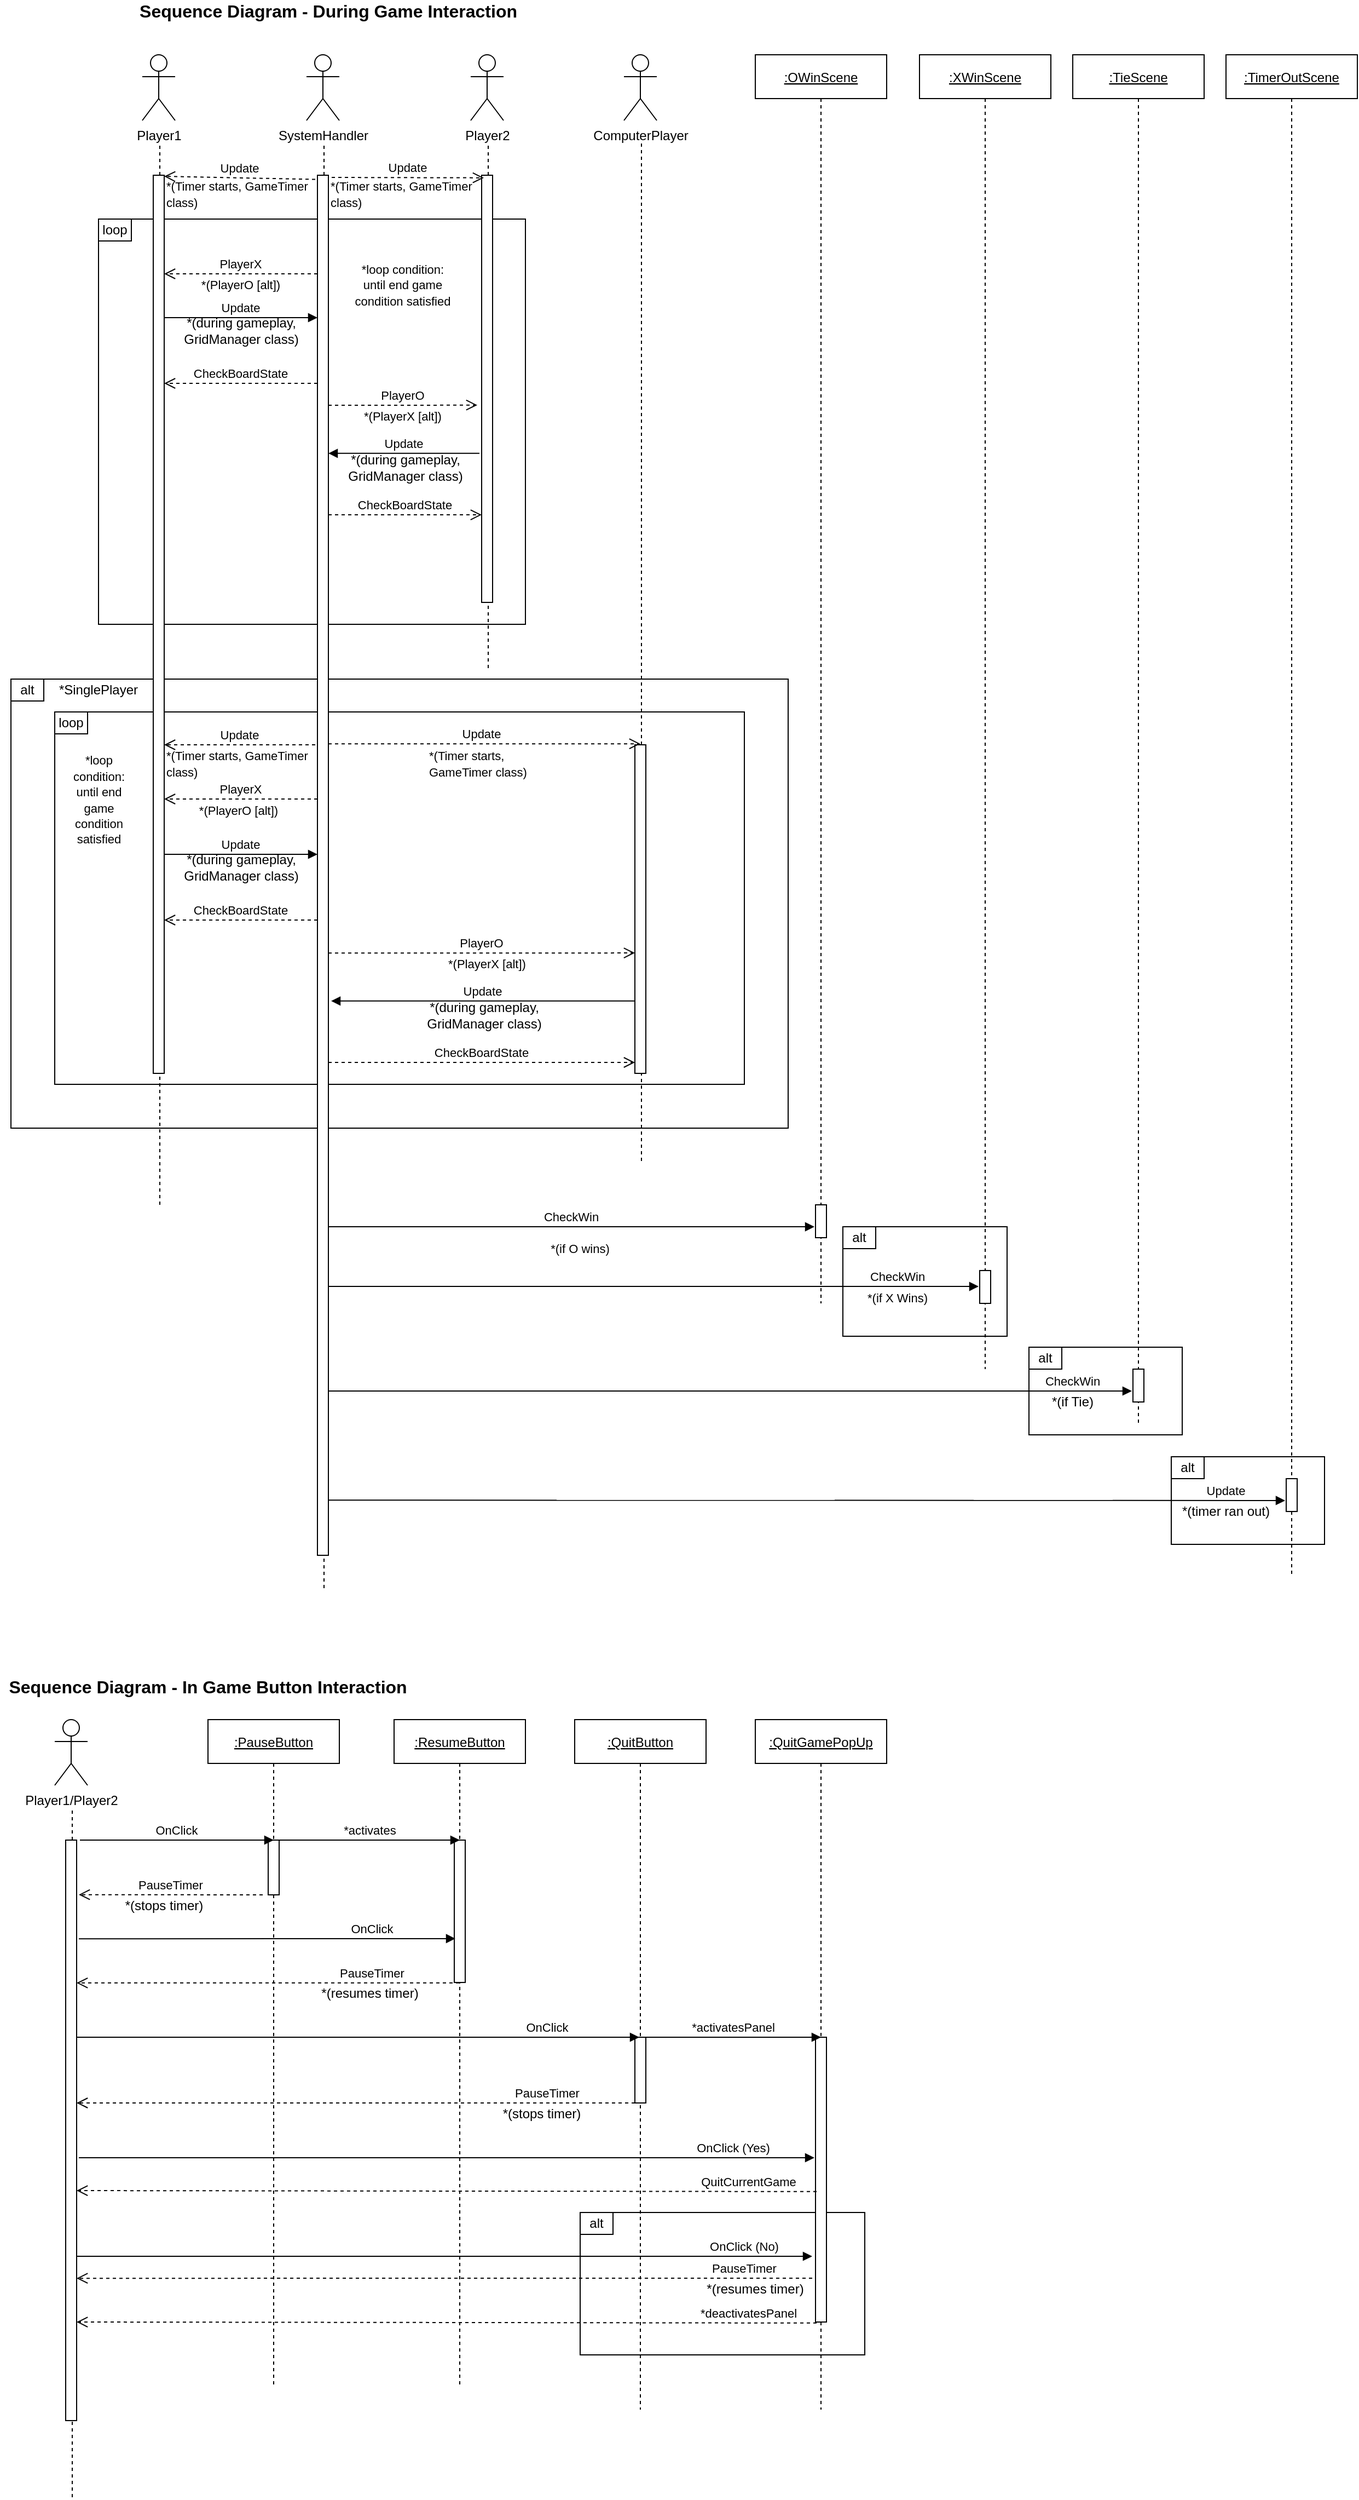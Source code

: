 <mxfile version="14.4.9" type="device"><diagram id="kgpKYQtTHZ0yAKxKKP6v" name="Page-1"><mxGraphModel dx="1888" dy="519" grid="1" gridSize="10" guides="1" tooltips="1" connect="1" arrows="1" fold="1" page="1" pageScale="1" pageWidth="850" pageHeight="1100" math="0" shadow="0"><root><mxCell id="0"/><mxCell id="1" parent="0"/><mxCell id="7MYBDV79qJTuQbPs7ltk-151" value="" style="rounded=0;whiteSpace=wrap;html=1;" vertex="1" parent="1"><mxGeometry x="460" y="2050" width="260" height="130" as="geometry"/></mxCell><mxCell id="7MYBDV79qJTuQbPs7ltk-113" value="" style="rounded=0;whiteSpace=wrap;html=1;" vertex="1" parent="1"><mxGeometry x="1000" y="1360" width="140" height="80" as="geometry"/></mxCell><mxCell id="7MYBDV79qJTuQbPs7ltk-107" value="" style="rounded=0;whiteSpace=wrap;html=1;" vertex="1" parent="1"><mxGeometry x="870" y="1260" width="140" height="80" as="geometry"/></mxCell><mxCell id="7MYBDV79qJTuQbPs7ltk-100" value="" style="rounded=0;whiteSpace=wrap;html=1;" vertex="1" parent="1"><mxGeometry x="700" y="1150" width="150" height="100" as="geometry"/></mxCell><mxCell id="7MYBDV79qJTuQbPs7ltk-56" value="" style="rounded=0;whiteSpace=wrap;html=1;" vertex="1" parent="1"><mxGeometry x="-60" y="650" width="710" height="410" as="geometry"/></mxCell><mxCell id="7MYBDV79qJTuQbPs7ltk-59" value="" style="rounded=0;whiteSpace=wrap;html=1;" vertex="1" parent="1"><mxGeometry x="-20" y="680" width="630" height="340" as="geometry"/></mxCell><mxCell id="7MYBDV79qJTuQbPs7ltk-36" value="" style="rounded=0;whiteSpace=wrap;html=1;" vertex="1" parent="1"><mxGeometry x="20" y="230" width="390" height="370" as="geometry"/></mxCell><mxCell id="7MYBDV79qJTuQbPs7ltk-1" value="&lt;font style=&quot;font-size: 16px&quot;&gt;&lt;b&gt;Sequence Diagram - During Game Interaction&lt;/b&gt;&lt;/font&gt;" style="text;html=1;strokeColor=none;fillColor=none;align=center;verticalAlign=middle;whiteSpace=wrap;rounded=0;" vertex="1" parent="1"><mxGeometry x="40" y="30" width="380" height="20" as="geometry"/></mxCell><mxCell id="7MYBDV79qJTuQbPs7ltk-13" value="" style="endArrow=none;dashed=1;html=1;" edge="1" parent="1" source="7MYBDV79qJTuQbPs7ltk-14"><mxGeometry width="50" height="50" relative="1" as="geometry"><mxPoint x="76" y="370" as="sourcePoint"/><mxPoint x="76" y="160" as="targetPoint"/></mxGeometry></mxCell><mxCell id="7MYBDV79qJTuQbPs7ltk-14" value="" style="points=[];perimeter=orthogonalPerimeter;rounded=0;shadow=0;strokeWidth=1;" vertex="1" parent="1"><mxGeometry x="70" y="190" width="10" height="820" as="geometry"/></mxCell><mxCell id="7MYBDV79qJTuQbPs7ltk-15" value="" style="endArrow=none;dashed=1;html=1;" edge="1" parent="1" target="7MYBDV79qJTuQbPs7ltk-14"><mxGeometry width="50" height="50" relative="1" as="geometry"><mxPoint x="76" y="1130" as="sourcePoint"/><mxPoint x="76" y="160" as="targetPoint"/></mxGeometry></mxCell><mxCell id="7MYBDV79qJTuQbPs7ltk-16" value="&lt;div&gt;SystemHandler&lt;/div&gt;&lt;div&gt;&lt;br&gt;&lt;/div&gt;" style="shape=umlActor;verticalLabelPosition=bottom;verticalAlign=top;html=1;outlineConnect=0;" vertex="1" parent="1"><mxGeometry x="210" y="80" width="30" height="60" as="geometry"/></mxCell><mxCell id="7MYBDV79qJTuQbPs7ltk-17" value="" style="endArrow=none;dashed=1;html=1;" edge="1" parent="1" source="7MYBDV79qJTuQbPs7ltk-18"><mxGeometry width="50" height="50" relative="1" as="geometry"><mxPoint x="226" y="370" as="sourcePoint"/><mxPoint x="226" y="160" as="targetPoint"/></mxGeometry></mxCell><mxCell id="7MYBDV79qJTuQbPs7ltk-18" value="" style="points=[];perimeter=orthogonalPerimeter;rounded=0;shadow=0;strokeWidth=1;" vertex="1" parent="1"><mxGeometry x="220" y="190" width="10" height="1260" as="geometry"/></mxCell><mxCell id="7MYBDV79qJTuQbPs7ltk-19" value="" style="endArrow=none;dashed=1;html=1;" edge="1" parent="1" target="7MYBDV79qJTuQbPs7ltk-18"><mxGeometry width="50" height="50" relative="1" as="geometry"><mxPoint x="226" y="1480" as="sourcePoint"/><mxPoint x="226" y="160" as="targetPoint"/></mxGeometry></mxCell><mxCell id="7MYBDV79qJTuQbPs7ltk-20" value="&lt;div&gt;Player2&lt;/div&gt;&lt;div&gt;&lt;br&gt;&lt;/div&gt;" style="shape=umlActor;verticalLabelPosition=bottom;verticalAlign=top;html=1;outlineConnect=0;" vertex="1" parent="1"><mxGeometry x="360" y="80" width="30" height="60" as="geometry"/></mxCell><mxCell id="7MYBDV79qJTuQbPs7ltk-21" value="" style="endArrow=none;dashed=1;html=1;" edge="1" parent="1" source="7MYBDV79qJTuQbPs7ltk-22"><mxGeometry width="50" height="50" relative="1" as="geometry"><mxPoint x="376" y="370" as="sourcePoint"/><mxPoint x="376" y="160" as="targetPoint"/></mxGeometry></mxCell><mxCell id="7MYBDV79qJTuQbPs7ltk-22" value="" style="points=[];perimeter=orthogonalPerimeter;rounded=0;shadow=0;strokeWidth=1;" vertex="1" parent="1"><mxGeometry x="370" y="190" width="10" height="390" as="geometry"/></mxCell><mxCell id="7MYBDV79qJTuQbPs7ltk-23" value="" style="endArrow=none;dashed=1;html=1;" edge="1" parent="1" target="7MYBDV79qJTuQbPs7ltk-22"><mxGeometry width="50" height="50" relative="1" as="geometry"><mxPoint x="376" y="640" as="sourcePoint"/><mxPoint x="376" y="160" as="targetPoint"/></mxGeometry></mxCell><mxCell id="7MYBDV79qJTuQbPs7ltk-25" value="&lt;div&gt;ComputerPlayer&lt;/div&gt;&lt;div&gt;&lt;br&gt;&lt;/div&gt;" style="shape=umlActor;verticalLabelPosition=bottom;verticalAlign=top;html=1;outlineConnect=0;" vertex="1" parent="1"><mxGeometry x="500" y="80" width="30" height="60" as="geometry"/></mxCell><mxCell id="7MYBDV79qJTuQbPs7ltk-26" value="" style="endArrow=none;dashed=1;html=1;" edge="1" parent="1" source="7MYBDV79qJTuQbPs7ltk-27"><mxGeometry width="50" height="50" relative="1" as="geometry"><mxPoint x="516" y="370" as="sourcePoint"/><mxPoint x="516" y="160" as="targetPoint"/></mxGeometry></mxCell><mxCell id="7MYBDV79qJTuQbPs7ltk-27" value="" style="points=[];perimeter=orthogonalPerimeter;rounded=0;shadow=0;strokeWidth=1;" vertex="1" parent="1"><mxGeometry x="510" y="710" width="10" height="300" as="geometry"/></mxCell><mxCell id="7MYBDV79qJTuQbPs7ltk-28" value="" style="endArrow=none;dashed=1;html=1;" edge="1" parent="1" target="7MYBDV79qJTuQbPs7ltk-27"><mxGeometry width="50" height="50" relative="1" as="geometry"><mxPoint x="516" y="1090" as="sourcePoint"/><mxPoint x="516" y="160" as="targetPoint"/></mxGeometry></mxCell><mxCell id="7MYBDV79qJTuQbPs7ltk-30" value="Update " style="verticalAlign=bottom;endArrow=open;dashed=1;endSize=8;shadow=0;strokeWidth=1;entryX=0.2;entryY=0.006;entryDx=0;entryDy=0;entryPerimeter=0;" edge="1" parent="1" target="7MYBDV79qJTuQbPs7ltk-22"><mxGeometry relative="1" as="geometry"><mxPoint x="600" y="210.0" as="targetPoint"/><mxPoint x="233" y="192" as="sourcePoint"/></mxGeometry></mxCell><mxCell id="7MYBDV79qJTuQbPs7ltk-31" value="Update " style="verticalAlign=bottom;endArrow=open;dashed=1;endSize=8;exitX=-0.2;exitY=0.003;shadow=0;strokeWidth=1;exitDx=0;exitDy=0;exitPerimeter=0;" edge="1" parent="1" source="7MYBDV79qJTuQbPs7ltk-18"><mxGeometry relative="1" as="geometry"><mxPoint x="80" y="191" as="targetPoint"/><mxPoint x="210" y="240.0" as="sourcePoint"/></mxGeometry></mxCell><mxCell id="7MYBDV79qJTuQbPs7ltk-33" value="&lt;br&gt;&lt;div align=&quot;left&quot;&gt;&lt;font style=&quot;font-size: 11px&quot;&gt;*(Timer starts, GameTimer class)&lt;/font&gt;&lt;/div&gt;" style="text;html=1;strokeColor=none;fillColor=none;align=left;verticalAlign=middle;whiteSpace=wrap;rounded=0;" vertex="1" parent="1"><mxGeometry x="80" y="170" width="140" height="60" as="geometry"/></mxCell><mxCell id="7MYBDV79qJTuQbPs7ltk-37" value="loop" style="rounded=0;whiteSpace=wrap;html=1;" vertex="1" parent="1"><mxGeometry x="20" y="230" width="30" height="20" as="geometry"/></mxCell><mxCell id="7MYBDV79qJTuQbPs7ltk-39" value="Update" style="verticalAlign=bottom;endArrow=block;shadow=0;strokeWidth=1;" edge="1" parent="1"><mxGeometry relative="1" as="geometry"><mxPoint x="80" y="320.0" as="sourcePoint"/><mxPoint x="220" y="320" as="targetPoint"/></mxGeometry></mxCell><mxCell id="7MYBDV79qJTuQbPs7ltk-40" value="&lt;div align=&quot;center&quot;&gt;&lt;font style=&quot;font-size: 11px&quot;&gt;*loop condition: until end game condition satisfied&lt;br&gt;&lt;/font&gt;&lt;/div&gt;" style="text;html=1;strokeColor=none;fillColor=none;align=center;verticalAlign=middle;whiteSpace=wrap;rounded=0;" vertex="1" parent="1"><mxGeometry x="247.5" y="250" width="100" height="80" as="geometry"/></mxCell><mxCell id="7MYBDV79qJTuQbPs7ltk-42" value="PlayerX" style="verticalAlign=bottom;endArrow=open;dashed=1;endSize=8;shadow=0;strokeWidth=1;" edge="1" parent="1"><mxGeometry relative="1" as="geometry"><mxPoint x="80" y="280.0" as="targetPoint"/><mxPoint x="220" y="280" as="sourcePoint"/></mxGeometry></mxCell><mxCell id="7MYBDV79qJTuQbPs7ltk-43" value="&lt;font style=&quot;font-size: 11px&quot;&gt;*(PlayerO [alt])&lt;/font&gt;" style="text;html=1;strokeColor=none;fillColor=none;align=center;verticalAlign=middle;whiteSpace=wrap;rounded=0;" vertex="1" parent="1"><mxGeometry x="85" y="280" width="130" height="20" as="geometry"/></mxCell><mxCell id="7MYBDV79qJTuQbPs7ltk-45" value="&lt;br&gt;&lt;div align=&quot;center&quot;&gt;*(during gameplay, GridManager class)&lt;/div&gt;" style="text;html=1;strokeColor=none;fillColor=none;align=center;verticalAlign=middle;whiteSpace=wrap;rounded=0;" vertex="1" parent="1"><mxGeometry x="82.5" y="300" width="135" height="50" as="geometry"/></mxCell><mxCell id="7MYBDV79qJTuQbPs7ltk-46" value="&lt;br&gt;&lt;div align=&quot;left&quot;&gt;&lt;font style=&quot;font-size: 11px&quot;&gt;*(Timer starts, GameTimer class)&lt;/font&gt;&lt;/div&gt;" style="text;html=1;strokeColor=none;fillColor=none;align=left;verticalAlign=middle;whiteSpace=wrap;rounded=0;" vertex="1" parent="1"><mxGeometry x="230" y="170" width="140" height="60" as="geometry"/></mxCell><mxCell id="7MYBDV79qJTuQbPs7ltk-47" value="CheckBoardState" style="verticalAlign=bottom;endArrow=open;dashed=1;endSize=8;shadow=0;strokeWidth=1;" edge="1" parent="1" source="7MYBDV79qJTuQbPs7ltk-18"><mxGeometry relative="1" as="geometry"><mxPoint x="80" y="380.0" as="targetPoint"/><mxPoint x="210" y="380" as="sourcePoint"/></mxGeometry></mxCell><mxCell id="7MYBDV79qJTuQbPs7ltk-48" value="PlayerO" style="verticalAlign=bottom;endArrow=open;dashed=1;endSize=8;shadow=0;strokeWidth=1;entryX=-0.4;entryY=0.538;entryDx=0;entryDy=0;entryPerimeter=0;" edge="1" parent="1" source="7MYBDV79qJTuQbPs7ltk-18" target="7MYBDV79qJTuQbPs7ltk-22"><mxGeometry relative="1" as="geometry"><mxPoint x="330" y="390.0" as="targetPoint"/><mxPoint x="470" y="390" as="sourcePoint"/><Array as="points"><mxPoint x="310" y="400"/></Array></mxGeometry></mxCell><mxCell id="7MYBDV79qJTuQbPs7ltk-49" value="&lt;font style=&quot;font-size: 11px&quot;&gt;*(PlayerX [alt])&lt;/font&gt;" style="text;html=1;strokeColor=none;fillColor=none;align=center;verticalAlign=middle;whiteSpace=wrap;rounded=0;" vertex="1" parent="1"><mxGeometry x="232.5" y="400" width="130" height="20" as="geometry"/></mxCell><mxCell id="7MYBDV79qJTuQbPs7ltk-51" value="Update" style="verticalAlign=bottom;endArrow=block;shadow=0;strokeWidth=1;exitX=-0.2;exitY=0.651;exitDx=0;exitDy=0;exitPerimeter=0;" edge="1" parent="1" source="7MYBDV79qJTuQbPs7ltk-22" target="7MYBDV79qJTuQbPs7ltk-18"><mxGeometry relative="1" as="geometry"><mxPoint x="440" y="405.0" as="sourcePoint"/><mxPoint x="232" y="441" as="targetPoint"/></mxGeometry></mxCell><mxCell id="7MYBDV79qJTuQbPs7ltk-52" value="&lt;br&gt;&lt;div align=&quot;center&quot;&gt;*(during gameplay, GridManager class)&lt;/div&gt;" style="text;html=1;strokeColor=none;fillColor=none;align=center;verticalAlign=middle;whiteSpace=wrap;rounded=0;" vertex="1" parent="1"><mxGeometry x="232.5" y="430" width="135" height="40" as="geometry"/></mxCell><mxCell id="7MYBDV79qJTuQbPs7ltk-55" value="CheckBoardState" style="verticalAlign=bottom;endArrow=open;dashed=1;endSize=8;shadow=0;strokeWidth=1;entryX=0;entryY=0.795;entryDx=0;entryDy=0;entryPerimeter=0;" edge="1" parent="1" source="7MYBDV79qJTuQbPs7ltk-18" target="7MYBDV79qJTuQbPs7ltk-22"><mxGeometry relative="1" as="geometry"><mxPoint x="110" y="500.07" as="targetPoint"/><mxPoint x="250" y="500.0" as="sourcePoint"/></mxGeometry></mxCell><mxCell id="7MYBDV79qJTuQbPs7ltk-57" value="alt" style="rounded=0;whiteSpace=wrap;html=1;" vertex="1" parent="1"><mxGeometry x="-60" y="650" width="30" height="20" as="geometry"/></mxCell><mxCell id="7MYBDV79qJTuQbPs7ltk-58" value="*SinglePlayer" style="text;html=1;strokeColor=none;fillColor=none;align=center;verticalAlign=middle;whiteSpace=wrap;rounded=0;" vertex="1" parent="1"><mxGeometry x="-30" y="645" width="100" height="30" as="geometry"/></mxCell><mxCell id="7MYBDV79qJTuQbPs7ltk-60" value="loop" style="rounded=0;whiteSpace=wrap;html=1;" vertex="1" parent="1"><mxGeometry x="-20" y="680" width="30" height="20" as="geometry"/></mxCell><mxCell id="7MYBDV79qJTuQbPs7ltk-61" value="&lt;div align=&quot;center&quot;&gt;&lt;font style=&quot;font-size: 11px&quot;&gt;*loop condition: until end game condition satisfied&lt;br&gt;&lt;/font&gt;&lt;/div&gt;" style="text;html=1;strokeColor=none;fillColor=none;align=center;verticalAlign=middle;whiteSpace=wrap;rounded=0;" vertex="1" parent="1"><mxGeometry x="-12.5" y="720" width="65" height="80" as="geometry"/></mxCell><mxCell id="7MYBDV79qJTuQbPs7ltk-62" value="&lt;br&gt;&lt;div align=&quot;left&quot;&gt;&lt;font style=&quot;font-size: 11px&quot;&gt;*(Timer starts, GameTimer class)&lt;/font&gt;&lt;/div&gt;" style="text;html=1;strokeColor=none;fillColor=none;align=left;verticalAlign=middle;whiteSpace=wrap;rounded=0;" vertex="1" parent="1"><mxGeometry x="320" y="690" width="130" height="60" as="geometry"/></mxCell><mxCell id="7MYBDV79qJTuQbPs7ltk-63" value="Update " style="verticalAlign=bottom;endArrow=open;dashed=1;endSize=8;shadow=0;strokeWidth=1;" edge="1" parent="1"><mxGeometry relative="1" as="geometry"><mxPoint x="80" y="710" as="targetPoint"/><mxPoint x="218" y="710" as="sourcePoint"/></mxGeometry></mxCell><mxCell id="7MYBDV79qJTuQbPs7ltk-64" value="Update " style="verticalAlign=bottom;endArrow=open;dashed=1;endSize=8;shadow=0;strokeWidth=1;entryX=0.5;entryY=-0.003;entryDx=0;entryDy=0;entryPerimeter=0;" edge="1" parent="1" source="7MYBDV79qJTuQbPs7ltk-18" target="7MYBDV79qJTuQbPs7ltk-27"><mxGeometry x="-0.018" relative="1" as="geometry"><mxPoint x="231" y="720" as="targetPoint"/><mxPoint x="369" y="720" as="sourcePoint"/><mxPoint as="offset"/></mxGeometry></mxCell><mxCell id="7MYBDV79qJTuQbPs7ltk-66" value="&lt;br&gt;&lt;div align=&quot;left&quot;&gt;&lt;font style=&quot;font-size: 11px&quot;&gt;*(Timer starts, GameTimer class)&lt;/font&gt;&lt;/div&gt;" style="text;html=1;strokeColor=none;fillColor=none;align=left;verticalAlign=middle;whiteSpace=wrap;rounded=0;" vertex="1" parent="1"><mxGeometry x="80" y="690" width="140" height="60" as="geometry"/></mxCell><mxCell id="7MYBDV79qJTuQbPs7ltk-67" value="&lt;font style=&quot;font-size: 11px&quot;&gt;*(PlayerO [alt])&lt;/font&gt;" style="text;html=1;strokeColor=none;fillColor=none;align=center;verticalAlign=middle;whiteSpace=wrap;rounded=0;" vertex="1" parent="1"><mxGeometry x="82.5" y="760" width="130" height="20" as="geometry"/></mxCell><mxCell id="7MYBDV79qJTuQbPs7ltk-68" value="PlayerX" style="verticalAlign=bottom;endArrow=open;dashed=1;endSize=8;shadow=0;strokeWidth=1;" edge="1" parent="1"><mxGeometry relative="1" as="geometry"><mxPoint x="80" y="759.5" as="targetPoint"/><mxPoint x="220" y="759.5" as="sourcePoint"/></mxGeometry></mxCell><mxCell id="7MYBDV79qJTuQbPs7ltk-73" value="Update" style="verticalAlign=bottom;endArrow=block;shadow=0;strokeWidth=1;" edge="1" parent="1"><mxGeometry relative="1" as="geometry"><mxPoint x="80" y="810" as="sourcePoint"/><mxPoint x="220" y="810" as="targetPoint"/></mxGeometry></mxCell><mxCell id="7MYBDV79qJTuQbPs7ltk-75" value="&lt;br&gt;&lt;div align=&quot;center&quot;&gt;*(during gameplay, GridManager class)&lt;/div&gt;" style="text;html=1;strokeColor=none;fillColor=none;align=center;verticalAlign=middle;whiteSpace=wrap;rounded=0;" vertex="1" parent="1"><mxGeometry x="82.5" y="790" width="135" height="50" as="geometry"/></mxCell><mxCell id="7MYBDV79qJTuQbPs7ltk-79" value="CheckBoardState" style="verticalAlign=bottom;endArrow=open;dashed=1;endSize=8;shadow=0;strokeWidth=1;" edge="1" parent="1"><mxGeometry relative="1" as="geometry"><mxPoint x="80" y="870.0" as="targetPoint"/><mxPoint x="220" y="870.0" as="sourcePoint"/></mxGeometry></mxCell><mxCell id="7MYBDV79qJTuQbPs7ltk-80" value="PlayerO" style="verticalAlign=bottom;endArrow=open;dashed=1;endSize=8;shadow=0;strokeWidth=1;entryX=-0.4;entryY=0.538;entryDx=0;entryDy=0;entryPerimeter=0;" edge="1" parent="1" source="7MYBDV79qJTuQbPs7ltk-18"><mxGeometry relative="1" as="geometry"><mxPoint x="510" y="900" as="targetPoint"/><mxPoint x="374" y="900.18" as="sourcePoint"/><Array as="points"><mxPoint x="454" y="900.18"/></Array></mxGeometry></mxCell><mxCell id="7MYBDV79qJTuQbPs7ltk-81" value="&lt;font style=&quot;font-size: 11px&quot;&gt;*(PlayerX [alt])&lt;/font&gt;" style="text;html=1;strokeColor=none;fillColor=none;align=center;verticalAlign=middle;whiteSpace=wrap;rounded=0;" vertex="1" parent="1"><mxGeometry x="310" y="900.0" width="130" height="20" as="geometry"/></mxCell><mxCell id="7MYBDV79qJTuQbPs7ltk-82" value="Update" style="verticalAlign=bottom;endArrow=block;shadow=0;strokeWidth=1;" edge="1" parent="1" source="7MYBDV79qJTuQbPs7ltk-27"><mxGeometry relative="1" as="geometry"><mxPoint x="370.5" y="943.89" as="sourcePoint"/><mxPoint x="232.5" y="943.89" as="targetPoint"/></mxGeometry></mxCell><mxCell id="7MYBDV79qJTuQbPs7ltk-83" value="&lt;br&gt;&lt;div align=&quot;center&quot;&gt;*(during gameplay, GridManager class)&lt;/div&gt;" style="text;html=1;strokeColor=none;fillColor=none;align=center;verticalAlign=middle;whiteSpace=wrap;rounded=0;" vertex="1" parent="1"><mxGeometry x="305" y="930" width="135" height="40" as="geometry"/></mxCell><mxCell id="7MYBDV79qJTuQbPs7ltk-84" value="CheckBoardState" style="verticalAlign=bottom;endArrow=open;dashed=1;endSize=8;shadow=0;strokeWidth=1;entryX=0;entryY=0.795;entryDx=0;entryDy=0;entryPerimeter=0;" edge="1" parent="1" source="7MYBDV79qJTuQbPs7ltk-18"><mxGeometry relative="1" as="geometry"><mxPoint x="510" y="1000" as="targetPoint"/><mxPoint x="370" y="1000" as="sourcePoint"/></mxGeometry></mxCell><mxCell id="7MYBDV79qJTuQbPs7ltk-85" value=":OWinScene" style="shape=umlLifeline;perimeter=lifelinePerimeter;container=1;collapsible=0;recursiveResize=0;rounded=0;shadow=0;strokeWidth=1;size=40;fontStyle=4" vertex="1" parent="1"><mxGeometry x="620" y="80" width="120" height="1140" as="geometry"/></mxCell><mxCell id="7MYBDV79qJTuQbPs7ltk-86" value="" style="points=[];perimeter=orthogonalPerimeter;rounded=0;shadow=0;strokeWidth=1;" vertex="1" parent="7MYBDV79qJTuQbPs7ltk-85"><mxGeometry x="55" y="1050" width="10" height="30" as="geometry"/></mxCell><mxCell id="7MYBDV79qJTuQbPs7ltk-87" value=":XWinScene" style="shape=umlLifeline;perimeter=lifelinePerimeter;container=1;collapsible=0;recursiveResize=0;rounded=0;shadow=0;strokeWidth=1;size=40;fontStyle=4" vertex="1" parent="1"><mxGeometry x="770" y="80" width="120" height="1200" as="geometry"/></mxCell><mxCell id="7MYBDV79qJTuQbPs7ltk-89" value=":TieScene" style="shape=umlLifeline;perimeter=lifelinePerimeter;container=1;collapsible=0;recursiveResize=0;rounded=0;shadow=0;strokeWidth=1;size=40;fontStyle=4" vertex="1" parent="1"><mxGeometry x="910" y="80" width="120" height="1250" as="geometry"/></mxCell><mxCell id="7MYBDV79qJTuQbPs7ltk-103" value="" style="points=[];perimeter=orthogonalPerimeter;rounded=0;shadow=0;strokeWidth=1;" vertex="1" parent="7MYBDV79qJTuQbPs7ltk-89"><mxGeometry x="55" y="1200" width="10" height="30" as="geometry"/></mxCell><mxCell id="7MYBDV79qJTuQbPs7ltk-91" value=":TimerOutScene" style="shape=umlLifeline;perimeter=lifelinePerimeter;container=1;collapsible=0;recursiveResize=0;rounded=0;shadow=0;strokeWidth=1;size=40;fontStyle=4" vertex="1" parent="1"><mxGeometry x="1050" y="80" width="120" height="1390" as="geometry"/></mxCell><mxCell id="7MYBDV79qJTuQbPs7ltk-109" value="" style="points=[];perimeter=orthogonalPerimeter;rounded=0;shadow=0;strokeWidth=1;" vertex="1" parent="7MYBDV79qJTuQbPs7ltk-91"><mxGeometry x="55" y="1300" width="10" height="30" as="geometry"/></mxCell><mxCell id="7MYBDV79qJTuQbPs7ltk-94" value="CheckWin" style="verticalAlign=bottom;endArrow=block;shadow=0;strokeWidth=1;entryX=-0.1;entryY=0.667;entryDx=0;entryDy=0;entryPerimeter=0;" edge="1" parent="1" target="7MYBDV79qJTuQbPs7ltk-86"><mxGeometry relative="1" as="geometry"><mxPoint x="230" y="1150" as="sourcePoint"/><mxPoint x="670" y="1150" as="targetPoint"/></mxGeometry></mxCell><mxCell id="7MYBDV79qJTuQbPs7ltk-95" value="&lt;font style=&quot;font-size: 11px&quot;&gt;*(if X Wins)&lt;/font&gt;" style="text;html=1;strokeColor=none;fillColor=none;align=center;verticalAlign=middle;whiteSpace=wrap;rounded=0;" vertex="1" parent="1"><mxGeometry x="700" y="1200" width="100" height="30" as="geometry"/></mxCell><mxCell id="7MYBDV79qJTuQbPs7ltk-97" value="" style="points=[];perimeter=orthogonalPerimeter;rounded=0;shadow=0;strokeWidth=1;" vertex="1" parent="1"><mxGeometry x="825" y="1190" width="10" height="30" as="geometry"/></mxCell><mxCell id="7MYBDV79qJTuQbPs7ltk-98" value="CheckWin" style="verticalAlign=bottom;endArrow=block;shadow=0;strokeWidth=1;entryX=-0.1;entryY=0.667;entryDx=0;entryDy=0;entryPerimeter=0;" edge="1" parent="1" source="7MYBDV79qJTuQbPs7ltk-18"><mxGeometry x="0.751" relative="1" as="geometry"><mxPoint x="380" y="1204.5" as="sourcePoint"/><mxPoint x="824" y="1204.51" as="targetPoint"/><mxPoint as="offset"/></mxGeometry></mxCell><mxCell id="7MYBDV79qJTuQbPs7ltk-99" value="*(stops timer)" style="text;html=1;strokeColor=none;fillColor=none;align=center;verticalAlign=middle;whiteSpace=wrap;rounded=0;" vertex="1" parent="1"><mxGeometry x="30" y="1760" width="100" height="20" as="geometry"/></mxCell><mxCell id="7MYBDV79qJTuQbPs7ltk-102" value="alt" style="rounded=0;whiteSpace=wrap;html=1;" vertex="1" parent="1"><mxGeometry x="700" y="1150" width="30" height="20" as="geometry"/></mxCell><mxCell id="7MYBDV79qJTuQbPs7ltk-104" value="CheckWin" style="verticalAlign=bottom;endArrow=block;shadow=0;strokeWidth=1;entryX=-0.1;entryY=0.667;entryDx=0;entryDy=0;entryPerimeter=0;" edge="1" parent="1" source="7MYBDV79qJTuQbPs7ltk-18"><mxGeometry x="0.853" relative="1" as="geometry"><mxPoint x="370" y="1300" as="sourcePoint"/><mxPoint x="964" y="1300" as="targetPoint"/><mxPoint as="offset"/></mxGeometry></mxCell><mxCell id="7MYBDV79qJTuQbPs7ltk-106" value="*(if Tie)" style="text;html=1;strokeColor=none;fillColor=none;align=center;verticalAlign=middle;whiteSpace=wrap;rounded=0;" vertex="1" parent="1"><mxGeometry x="860" y="1300" width="100" height="20" as="geometry"/></mxCell><mxCell id="7MYBDV79qJTuQbPs7ltk-108" value="alt" style="rounded=0;whiteSpace=wrap;html=1;" vertex="1" parent="1"><mxGeometry x="870" y="1260" width="30" height="20" as="geometry"/></mxCell><mxCell id="7MYBDV79qJTuQbPs7ltk-111" value="Update" style="verticalAlign=bottom;endArrow=block;shadow=0;strokeWidth=1;entryX=-0.1;entryY=0.667;entryDx=0;entryDy=0;entryPerimeter=0;exitX=1;exitY=0.96;exitDx=0;exitDy=0;exitPerimeter=0;" edge="1" parent="1" source="7MYBDV79qJTuQbPs7ltk-18"><mxGeometry x="0.876" relative="1" as="geometry"><mxPoint x="370" y="1400" as="sourcePoint"/><mxPoint x="1104" y="1400" as="targetPoint"/><mxPoint as="offset"/></mxGeometry></mxCell><mxCell id="7MYBDV79qJTuQbPs7ltk-112" value="*(timer ran out)" style="text;html=1;strokeColor=none;fillColor=none;align=center;verticalAlign=middle;whiteSpace=wrap;rounded=0;" vertex="1" parent="1"><mxGeometry x="1000" y="1400" width="100" height="20" as="geometry"/></mxCell><mxCell id="7MYBDV79qJTuQbPs7ltk-114" value="alt" style="rounded=0;whiteSpace=wrap;html=1;" vertex="1" parent="1"><mxGeometry x="1000" y="1360" width="30" height="20" as="geometry"/></mxCell><mxCell id="7MYBDV79qJTuQbPs7ltk-115" value="&lt;font style=&quot;font-size: 16px&quot;&gt;&lt;b&gt;Sequence Diagram - In Game Button Interaction&lt;br&gt;&lt;/b&gt;&lt;/font&gt;" style="text;html=1;strokeColor=none;fillColor=none;align=center;verticalAlign=middle;whiteSpace=wrap;rounded=0;" vertex="1" parent="1"><mxGeometry x="-70" y="1560" width="380" height="20" as="geometry"/></mxCell><mxCell id="7MYBDV79qJTuQbPs7ltk-116" value="&lt;div&gt;Player1&lt;/div&gt;&lt;div&gt;&lt;br&gt;&lt;/div&gt;" style="shape=umlActor;verticalLabelPosition=bottom;verticalAlign=top;html=1;outlineConnect=0;" vertex="1" parent="1"><mxGeometry x="60" y="80" width="30" height="60" as="geometry"/></mxCell><mxCell id="7MYBDV79qJTuQbPs7ltk-119" value="Player1/Player2" style="shape=umlActor;verticalLabelPosition=bottom;verticalAlign=top;html=1;outlineConnect=0;" vertex="1" parent="1"><mxGeometry x="-20" y="1600" width="30" height="60" as="geometry"/></mxCell><mxCell id="7MYBDV79qJTuQbPs7ltk-120" value="" style="endArrow=none;dashed=1;html=1;" edge="1" parent="1" source="7MYBDV79qJTuQbPs7ltk-121"><mxGeometry width="50" height="50" relative="1" as="geometry"><mxPoint x="-4" y="1890" as="sourcePoint"/><mxPoint x="-4" y="1680" as="targetPoint"/></mxGeometry></mxCell><mxCell id="7MYBDV79qJTuQbPs7ltk-121" value="" style="points=[];perimeter=orthogonalPerimeter;rounded=0;shadow=0;strokeWidth=1;" vertex="1" parent="1"><mxGeometry x="-10" y="1710" width="10" height="530" as="geometry"/></mxCell><mxCell id="7MYBDV79qJTuQbPs7ltk-122" value="" style="endArrow=none;dashed=1;html=1;" edge="1" parent="1" target="7MYBDV79qJTuQbPs7ltk-121"><mxGeometry width="50" height="50" relative="1" as="geometry"><mxPoint x="-4" y="2310" as="sourcePoint"/><mxPoint x="-4" y="1680" as="targetPoint"/></mxGeometry></mxCell><mxCell id="7MYBDV79qJTuQbPs7ltk-123" value=":PauseButton" style="shape=umlLifeline;perimeter=lifelinePerimeter;container=1;collapsible=0;recursiveResize=0;rounded=0;shadow=0;strokeWidth=1;size=40;fontStyle=4" vertex="1" parent="1"><mxGeometry x="120" y="1600" width="120" height="610" as="geometry"/></mxCell><mxCell id="7MYBDV79qJTuQbPs7ltk-125" value="" style="points=[];perimeter=orthogonalPerimeter;rounded=0;shadow=0;strokeWidth=1;" vertex="1" parent="7MYBDV79qJTuQbPs7ltk-123"><mxGeometry x="55" y="110" width="10" height="50" as="geometry"/></mxCell><mxCell id="7MYBDV79qJTuQbPs7ltk-126" value=":ResumeButton" style="shape=umlLifeline;perimeter=lifelinePerimeter;container=1;collapsible=0;recursiveResize=0;rounded=0;shadow=0;strokeWidth=1;size=40;fontStyle=4" vertex="1" parent="1"><mxGeometry x="290" y="1600" width="120" height="610" as="geometry"/></mxCell><mxCell id="7MYBDV79qJTuQbPs7ltk-128" value="" style="points=[];perimeter=orthogonalPerimeter;rounded=0;shadow=0;strokeWidth=1;" vertex="1" parent="7MYBDV79qJTuQbPs7ltk-126"><mxGeometry x="55" y="110" width="10" height="130" as="geometry"/></mxCell><mxCell id="7MYBDV79qJTuQbPs7ltk-130" value="OnClick" style="verticalAlign=bottom;endArrow=block;shadow=0;strokeWidth=1;" edge="1" parent="1"><mxGeometry relative="1" as="geometry"><mxPoint x="3" y="1710" as="sourcePoint"/><mxPoint x="180" y="1710" as="targetPoint"/></mxGeometry></mxCell><mxCell id="7MYBDV79qJTuQbPs7ltk-131" value="*activates" style="verticalAlign=bottom;endArrow=block;shadow=0;strokeWidth=1;" edge="1" parent="1"><mxGeometry relative="1" as="geometry"><mxPoint x="185.5" y="1710" as="sourcePoint"/><mxPoint x="350" y="1710" as="targetPoint"/></mxGeometry></mxCell><mxCell id="7MYBDV79qJTuQbPs7ltk-132" value="PauseTimer" style="verticalAlign=bottom;endArrow=open;dashed=1;endSize=8;shadow=0;strokeWidth=1;entryX=1.2;entryY=0.094;entryDx=0;entryDy=0;entryPerimeter=0;" edge="1" parent="1" target="7MYBDV79qJTuQbPs7ltk-121"><mxGeometry relative="1" as="geometry"><mxPoint x="30" y="1760.0" as="targetPoint"/><mxPoint x="170" y="1760.0" as="sourcePoint"/></mxGeometry></mxCell><mxCell id="7MYBDV79qJTuQbPs7ltk-133" value="&lt;font style=&quot;font-size: 11px&quot;&gt;*(if O wins)&lt;/font&gt;" style="text;html=1;strokeColor=none;fillColor=none;align=center;verticalAlign=middle;whiteSpace=wrap;rounded=0;" vertex="1" parent="1"><mxGeometry x="410" y="1160" width="100" height="20" as="geometry"/></mxCell><mxCell id="7MYBDV79qJTuQbPs7ltk-134" value="OnClick" style="verticalAlign=bottom;endArrow=block;shadow=0;strokeWidth=1;entryX=0.1;entryY=0.692;entryDx=0;entryDy=0;entryPerimeter=0;exitX=1.2;exitY=0.17;exitDx=0;exitDy=0;exitPerimeter=0;" edge="1" parent="1" source="7MYBDV79qJTuQbPs7ltk-121" target="7MYBDV79qJTuQbPs7ltk-128"><mxGeometry x="0.559" relative="1" as="geometry"><mxPoint x="160" y="1800" as="sourcePoint"/><mxPoint x="337" y="1800" as="targetPoint"/><mxPoint as="offset"/></mxGeometry></mxCell><mxCell id="7MYBDV79qJTuQbPs7ltk-135" value="PauseTimer" style="verticalAlign=bottom;endArrow=open;dashed=1;endSize=8;shadow=0;strokeWidth=1;entryX=1;entryY=0.04;entryDx=0;entryDy=0;entryPerimeter=0;" edge="1" parent="1" source="7MYBDV79qJTuQbPs7ltk-126"><mxGeometry x="-0.545" relative="1" as="geometry"><mxPoint y="1840.4" as="targetPoint"/><mxPoint x="170" y="1840" as="sourcePoint"/><mxPoint as="offset"/></mxGeometry></mxCell><mxCell id="7MYBDV79qJTuQbPs7ltk-136" value="*(resumes timer)" style="text;html=1;strokeColor=none;fillColor=none;align=center;verticalAlign=middle;whiteSpace=wrap;rounded=0;" vertex="1" parent="1"><mxGeometry x="217.5" y="1840" width="100" height="20" as="geometry"/></mxCell><mxCell id="7MYBDV79qJTuQbPs7ltk-137" value=":QuitButton" style="shape=umlLifeline;perimeter=lifelinePerimeter;container=1;collapsible=0;recursiveResize=0;rounded=0;shadow=0;strokeWidth=1;size=40;fontStyle=4" vertex="1" parent="1"><mxGeometry x="455" y="1600" width="120" height="630" as="geometry"/></mxCell><mxCell id="7MYBDV79qJTuQbPs7ltk-143" value="" style="points=[];perimeter=orthogonalPerimeter;rounded=0;shadow=0;strokeWidth=1;" vertex="1" parent="7MYBDV79qJTuQbPs7ltk-137"><mxGeometry x="55" y="290" width="10" height="60" as="geometry"/></mxCell><mxCell id="7MYBDV79qJTuQbPs7ltk-139" value=":QuitGamePopUp" style="shape=umlLifeline;perimeter=lifelinePerimeter;container=1;collapsible=0;recursiveResize=0;rounded=0;shadow=0;strokeWidth=1;size=40;fontStyle=4" vertex="1" parent="1"><mxGeometry x="620" y="1600" width="120" height="630" as="geometry"/></mxCell><mxCell id="7MYBDV79qJTuQbPs7ltk-144" value="" style="points=[];perimeter=orthogonalPerimeter;rounded=0;shadow=0;strokeWidth=1;" vertex="1" parent="7MYBDV79qJTuQbPs7ltk-139"><mxGeometry x="55" y="290" width="10" height="260" as="geometry"/></mxCell><mxCell id="7MYBDV79qJTuQbPs7ltk-141" value="OnClick" style="verticalAlign=bottom;endArrow=block;shadow=0;strokeWidth=1;" edge="1" parent="1" source="7MYBDV79qJTuQbPs7ltk-121"><mxGeometry x="0.673" relative="1" as="geometry"><mxPoint x="337" y="1890" as="sourcePoint"/><mxPoint x="514" y="1890" as="targetPoint"/><mxPoint as="offset"/></mxGeometry></mxCell><mxCell id="7MYBDV79qJTuQbPs7ltk-145" value="*activatesPanel" style="verticalAlign=bottom;endArrow=block;shadow=0;strokeWidth=1;" edge="1" parent="1"><mxGeometry relative="1" as="geometry"><mxPoint x="520" y="1890" as="sourcePoint"/><mxPoint x="680" y="1890" as="targetPoint"/></mxGeometry></mxCell><mxCell id="7MYBDV79qJTuQbPs7ltk-146" value="PauseTimer" style="verticalAlign=bottom;endArrow=open;dashed=1;endSize=8;shadow=0;strokeWidth=1;" edge="1" parent="1" target="7MYBDV79qJTuQbPs7ltk-121"><mxGeometry x="-0.686" relative="1" as="geometry"><mxPoint x="340" y="1950.4" as="targetPoint"/><mxPoint x="510" y="1950" as="sourcePoint"/><mxPoint as="offset"/></mxGeometry></mxCell><mxCell id="7MYBDV79qJTuQbPs7ltk-147" value="*(stops timer)" style="text;html=1;strokeColor=none;fillColor=none;align=center;verticalAlign=middle;whiteSpace=wrap;rounded=0;" vertex="1" parent="1"><mxGeometry x="375" y="1950" width="100" height="20" as="geometry"/></mxCell><mxCell id="7MYBDV79qJTuQbPs7ltk-149" value="OnClick (Yes)" style="verticalAlign=bottom;endArrow=block;shadow=0;strokeWidth=1;" edge="1" parent="1"><mxGeometry x="0.78" relative="1" as="geometry"><mxPoint x="2" y="2000" as="sourcePoint"/><mxPoint x="674" y="2000" as="targetPoint"/><mxPoint as="offset"/></mxGeometry></mxCell><mxCell id="7MYBDV79qJTuQbPs7ltk-150" value="QuitCurrentGame" style="verticalAlign=bottom;endArrow=open;dashed=1;endSize=8;shadow=0;strokeWidth=1;exitX=0.1;exitY=0.542;exitDx=0;exitDy=0;exitPerimeter=0;" edge="1" parent="1" source="7MYBDV79qJTuQbPs7ltk-144"><mxGeometry x="-0.816" relative="1" as="geometry"><mxPoint y="2030" as="targetPoint"/><mxPoint x="670" y="2030" as="sourcePoint"/><mxPoint as="offset"/></mxGeometry></mxCell><mxCell id="7MYBDV79qJTuQbPs7ltk-152" value="OnClick (No)" style="verticalAlign=bottom;endArrow=block;shadow=0;strokeWidth=1;" edge="1" parent="1"><mxGeometry x="0.816" relative="1" as="geometry"><mxPoint y="2090" as="sourcePoint"/><mxPoint x="672" y="2090" as="targetPoint"/><mxPoint as="offset"/></mxGeometry></mxCell><mxCell id="7MYBDV79qJTuQbPs7ltk-153" value="PauseTimer" style="verticalAlign=bottom;endArrow=open;dashed=1;endSize=8;shadow=0;strokeWidth=1;exitX=-0.3;exitY=0.583;exitDx=0;exitDy=0;exitPerimeter=0;" edge="1" parent="1"><mxGeometry x="-0.816" relative="1" as="geometry"><mxPoint y="2110.08" as="targetPoint"/><mxPoint x="672" y="2110" as="sourcePoint"/><mxPoint as="offset"/></mxGeometry></mxCell><mxCell id="7MYBDV79qJTuQbPs7ltk-154" value="*(resumes timer)" style="text;html=1;strokeColor=none;fillColor=none;align=center;verticalAlign=middle;whiteSpace=wrap;rounded=0;" vertex="1" parent="1"><mxGeometry x="570" y="2110" width="100" height="20" as="geometry"/></mxCell><mxCell id="7MYBDV79qJTuQbPs7ltk-155" value="*deactivatesPanel" style="verticalAlign=bottom;endArrow=open;dashed=1;endSize=8;shadow=0;strokeWidth=1;exitX=0.1;exitY=0.542;exitDx=0;exitDy=0;exitPerimeter=0;" edge="1" parent="1"><mxGeometry x="-0.816" relative="1" as="geometry"><mxPoint y="2150" as="targetPoint"/><mxPoint x="676" y="2150.92" as="sourcePoint"/><mxPoint as="offset"/></mxGeometry></mxCell><mxCell id="7MYBDV79qJTuQbPs7ltk-157" value="alt" style="rounded=0;whiteSpace=wrap;html=1;" vertex="1" parent="1"><mxGeometry x="460" y="2050" width="30" height="20" as="geometry"/></mxCell></root></mxGraphModel></diagram></mxfile>
